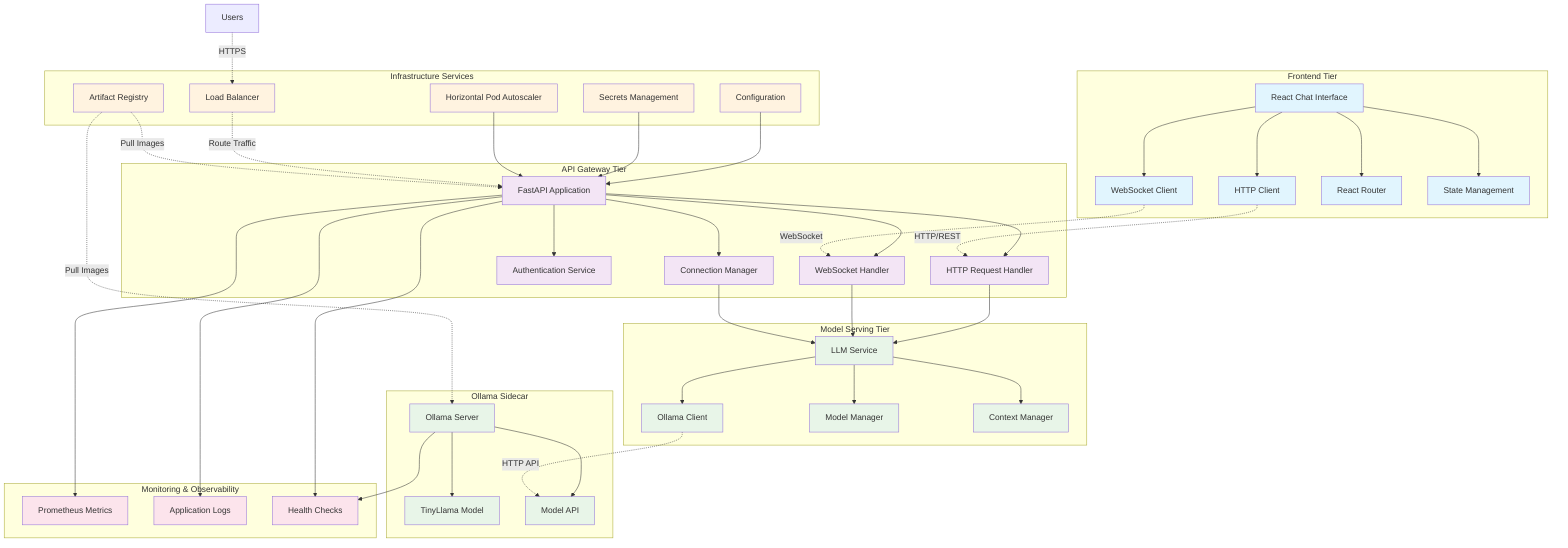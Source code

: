 graph TB
    subgraph "Frontend Tier"
        UI[React Chat Interface]
        WS[WebSocket Client]
        HTTP[HTTP Client]
        Router[React Router]
        State[State Management]
        
        UI --> WS
        UI --> HTTP
        UI --> Router
        UI --> State
    end
    
    subgraph "API Gateway Tier"
        FastAPI[FastAPI Application]
        WSHandler[WebSocket Handler]
        HTTPHandler[HTTP Request Handler]
        ConnMgr[Connection Manager]
        Auth[Authentication Service]
        
        FastAPI --> WSHandler
        FastAPI --> HTTPHandler
        FastAPI --> ConnMgr
        FastAPI --> Auth
    end
    
    subgraph "Model Serving Tier"
        LLMService[LLM Service]
        OllamaClient[Ollama Client]
        ModelMgr[Model Manager]
        ContextMgr[Context Manager]
        
        LLMService --> OllamaClient
        LLMService --> ModelMgr
        LLMService --> ContextMgr
    end
    
    subgraph "Ollama Sidecar"
        OllamaServer[Ollama Server]
        TinyLlama[TinyLlama Model]
        ModelAPI[Model API]
        
        OllamaServer --> TinyLlama
        OllamaServer --> ModelAPI
    end
    
    subgraph "Infrastructure Services"
        ConfigMap[Configuration]
        Secrets[Secrets Management]
        HPA[Horizontal Pod Autoscaler]
        LoadBalancer[Load Balancer]
        Registry[Artifact Registry]
        
        ConfigMap --> FastAPI
        Secrets --> FastAPI
        HPA --> FastAPI
    end
    
    subgraph "Monitoring & Observability"
        Metrics[Prometheus Metrics]
        Logs[Application Logs]
        Health[Health Checks]
        
        FastAPI --> Metrics
        FastAPI --> Logs
        FastAPI --> Health
        OllamaServer --> Health
    end
    
    %% Connections between tiers
    WS -.->|WebSocket| WSHandler
    HTTP -.->|HTTP/REST| HTTPHandler
    LoadBalancer -.->|Route Traffic| FastAPI
    
    HTTPHandler --> LLMService
    WSHandler --> LLMService
    ConnMgr --> LLMService
    
    OllamaClient -.->|HTTP API| ModelAPI
    
    %% External connections
    Users[Users] -.->|HTTPS| LoadBalancer
    Registry -.->|Pull Images| FastAPI
    Registry -.->|Pull Images| OllamaServer
    
    classDef frontend fill:#e1f5fe
    classDef backend fill:#f3e5f5
    classDef model fill:#e8f5e8
    classDef infra fill:#fff3e0
    classDef monitor fill:#fce4ec
    
    class UI,WS,HTTP,Router,State frontend
    class FastAPI,WSHandler,HTTPHandler,ConnMgr,Auth backend
    class LLMService,OllamaClient,ModelMgr,ContextMgr,OllamaServer,TinyLlama,ModelAPI model
    class ConfigMap,Secrets,HPA,LoadBalancer,Registry infra
    class Metrics,Logs,Health monitor